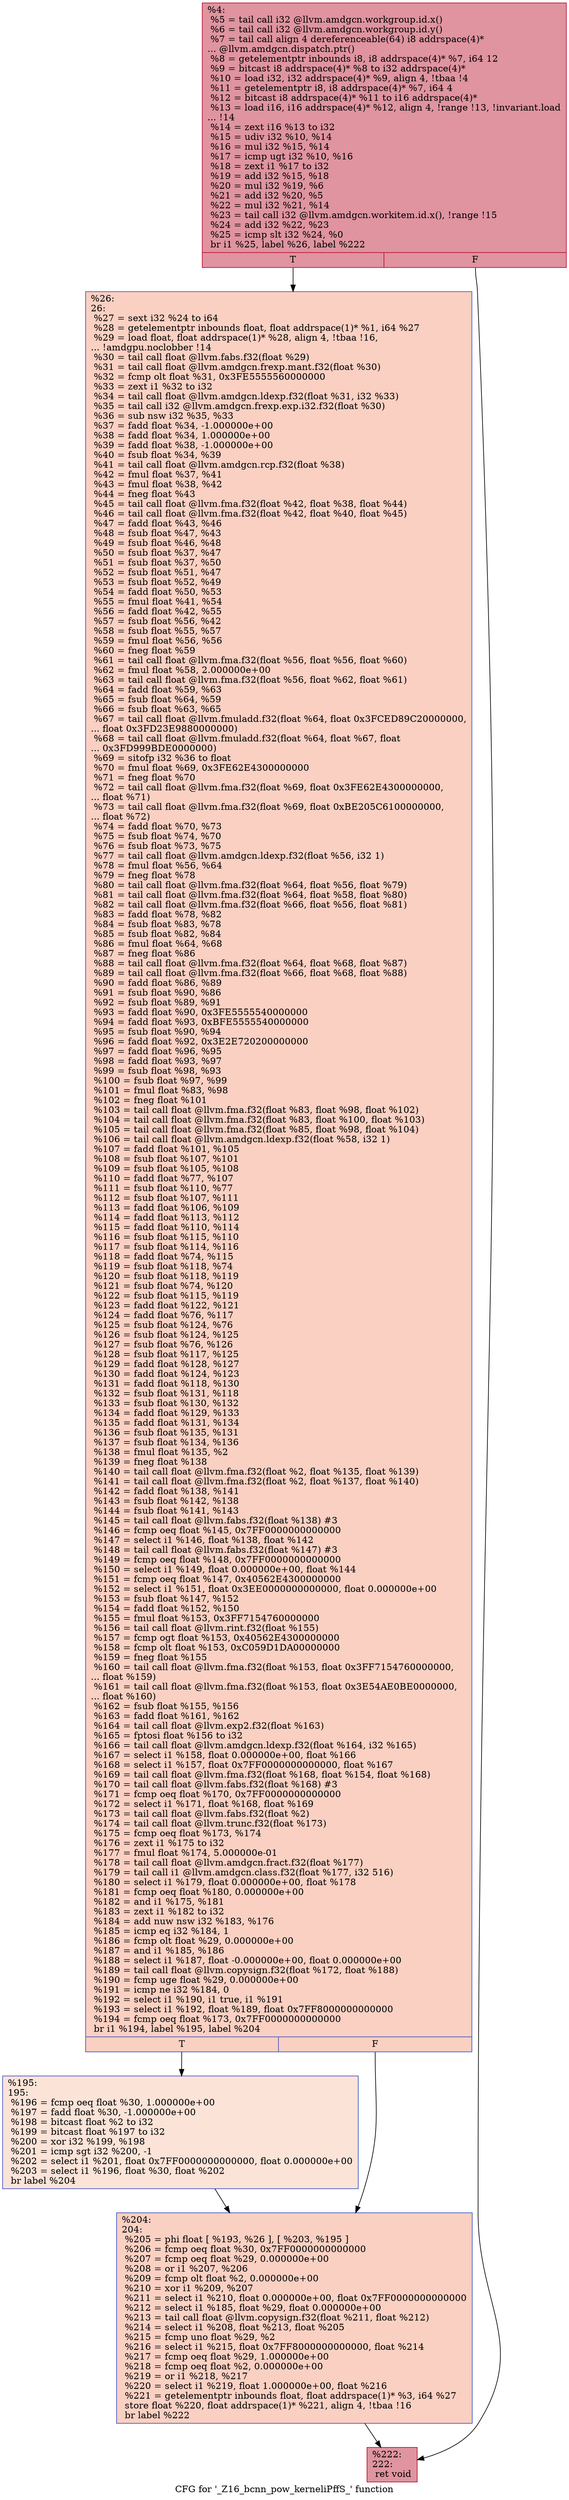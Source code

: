 digraph "CFG for '_Z16_bcnn_pow_kerneliPffS_' function" {
	label="CFG for '_Z16_bcnn_pow_kerneliPffS_' function";

	Node0x54b0bf0 [shape=record,color="#b70d28ff", style=filled, fillcolor="#b70d2870",label="{%4:\l  %5 = tail call i32 @llvm.amdgcn.workgroup.id.x()\l  %6 = tail call i32 @llvm.amdgcn.workgroup.id.y()\l  %7 = tail call align 4 dereferenceable(64) i8 addrspace(4)*\l... @llvm.amdgcn.dispatch.ptr()\l  %8 = getelementptr inbounds i8, i8 addrspace(4)* %7, i64 12\l  %9 = bitcast i8 addrspace(4)* %8 to i32 addrspace(4)*\l  %10 = load i32, i32 addrspace(4)* %9, align 4, !tbaa !4\l  %11 = getelementptr i8, i8 addrspace(4)* %7, i64 4\l  %12 = bitcast i8 addrspace(4)* %11 to i16 addrspace(4)*\l  %13 = load i16, i16 addrspace(4)* %12, align 4, !range !13, !invariant.load\l... !14\l  %14 = zext i16 %13 to i32\l  %15 = udiv i32 %10, %14\l  %16 = mul i32 %15, %14\l  %17 = icmp ugt i32 %10, %16\l  %18 = zext i1 %17 to i32\l  %19 = add i32 %15, %18\l  %20 = mul i32 %19, %6\l  %21 = add i32 %20, %5\l  %22 = mul i32 %21, %14\l  %23 = tail call i32 @llvm.amdgcn.workitem.id.x(), !range !15\l  %24 = add i32 %22, %23\l  %25 = icmp slt i32 %24, %0\l  br i1 %25, label %26, label %222\l|{<s0>T|<s1>F}}"];
	Node0x54b0bf0:s0 -> Node0x54b3470;
	Node0x54b0bf0:s1 -> Node0x54b3500;
	Node0x54b3470 [shape=record,color="#3d50c3ff", style=filled, fillcolor="#f3947570",label="{%26:\l26:                                               \l  %27 = sext i32 %24 to i64\l  %28 = getelementptr inbounds float, float addrspace(1)* %1, i64 %27\l  %29 = load float, float addrspace(1)* %28, align 4, !tbaa !16,\l... !amdgpu.noclobber !14\l  %30 = tail call float @llvm.fabs.f32(float %29)\l  %31 = tail call float @llvm.amdgcn.frexp.mant.f32(float %30)\l  %32 = fcmp olt float %31, 0x3FE5555560000000\l  %33 = zext i1 %32 to i32\l  %34 = tail call float @llvm.amdgcn.ldexp.f32(float %31, i32 %33)\l  %35 = tail call i32 @llvm.amdgcn.frexp.exp.i32.f32(float %30)\l  %36 = sub nsw i32 %35, %33\l  %37 = fadd float %34, -1.000000e+00\l  %38 = fadd float %34, 1.000000e+00\l  %39 = fadd float %38, -1.000000e+00\l  %40 = fsub float %34, %39\l  %41 = tail call float @llvm.amdgcn.rcp.f32(float %38)\l  %42 = fmul float %37, %41\l  %43 = fmul float %38, %42\l  %44 = fneg float %43\l  %45 = tail call float @llvm.fma.f32(float %42, float %38, float %44)\l  %46 = tail call float @llvm.fma.f32(float %42, float %40, float %45)\l  %47 = fadd float %43, %46\l  %48 = fsub float %47, %43\l  %49 = fsub float %46, %48\l  %50 = fsub float %37, %47\l  %51 = fsub float %37, %50\l  %52 = fsub float %51, %47\l  %53 = fsub float %52, %49\l  %54 = fadd float %50, %53\l  %55 = fmul float %41, %54\l  %56 = fadd float %42, %55\l  %57 = fsub float %56, %42\l  %58 = fsub float %55, %57\l  %59 = fmul float %56, %56\l  %60 = fneg float %59\l  %61 = tail call float @llvm.fma.f32(float %56, float %56, float %60)\l  %62 = fmul float %58, 2.000000e+00\l  %63 = tail call float @llvm.fma.f32(float %56, float %62, float %61)\l  %64 = fadd float %59, %63\l  %65 = fsub float %64, %59\l  %66 = fsub float %63, %65\l  %67 = tail call float @llvm.fmuladd.f32(float %64, float 0x3FCED89C20000000,\l... float 0x3FD23E9880000000)\l  %68 = tail call float @llvm.fmuladd.f32(float %64, float %67, float\l... 0x3FD999BDE0000000)\l  %69 = sitofp i32 %36 to float\l  %70 = fmul float %69, 0x3FE62E4300000000\l  %71 = fneg float %70\l  %72 = tail call float @llvm.fma.f32(float %69, float 0x3FE62E4300000000,\l... float %71)\l  %73 = tail call float @llvm.fma.f32(float %69, float 0xBE205C6100000000,\l... float %72)\l  %74 = fadd float %70, %73\l  %75 = fsub float %74, %70\l  %76 = fsub float %73, %75\l  %77 = tail call float @llvm.amdgcn.ldexp.f32(float %56, i32 1)\l  %78 = fmul float %56, %64\l  %79 = fneg float %78\l  %80 = tail call float @llvm.fma.f32(float %64, float %56, float %79)\l  %81 = tail call float @llvm.fma.f32(float %64, float %58, float %80)\l  %82 = tail call float @llvm.fma.f32(float %66, float %56, float %81)\l  %83 = fadd float %78, %82\l  %84 = fsub float %83, %78\l  %85 = fsub float %82, %84\l  %86 = fmul float %64, %68\l  %87 = fneg float %86\l  %88 = tail call float @llvm.fma.f32(float %64, float %68, float %87)\l  %89 = tail call float @llvm.fma.f32(float %66, float %68, float %88)\l  %90 = fadd float %86, %89\l  %91 = fsub float %90, %86\l  %92 = fsub float %89, %91\l  %93 = fadd float %90, 0x3FE5555540000000\l  %94 = fadd float %93, 0xBFE5555540000000\l  %95 = fsub float %90, %94\l  %96 = fadd float %92, 0x3E2E720200000000\l  %97 = fadd float %96, %95\l  %98 = fadd float %93, %97\l  %99 = fsub float %98, %93\l  %100 = fsub float %97, %99\l  %101 = fmul float %83, %98\l  %102 = fneg float %101\l  %103 = tail call float @llvm.fma.f32(float %83, float %98, float %102)\l  %104 = tail call float @llvm.fma.f32(float %83, float %100, float %103)\l  %105 = tail call float @llvm.fma.f32(float %85, float %98, float %104)\l  %106 = tail call float @llvm.amdgcn.ldexp.f32(float %58, i32 1)\l  %107 = fadd float %101, %105\l  %108 = fsub float %107, %101\l  %109 = fsub float %105, %108\l  %110 = fadd float %77, %107\l  %111 = fsub float %110, %77\l  %112 = fsub float %107, %111\l  %113 = fadd float %106, %109\l  %114 = fadd float %113, %112\l  %115 = fadd float %110, %114\l  %116 = fsub float %115, %110\l  %117 = fsub float %114, %116\l  %118 = fadd float %74, %115\l  %119 = fsub float %118, %74\l  %120 = fsub float %118, %119\l  %121 = fsub float %74, %120\l  %122 = fsub float %115, %119\l  %123 = fadd float %122, %121\l  %124 = fadd float %76, %117\l  %125 = fsub float %124, %76\l  %126 = fsub float %124, %125\l  %127 = fsub float %76, %126\l  %128 = fsub float %117, %125\l  %129 = fadd float %128, %127\l  %130 = fadd float %124, %123\l  %131 = fadd float %118, %130\l  %132 = fsub float %131, %118\l  %133 = fsub float %130, %132\l  %134 = fadd float %129, %133\l  %135 = fadd float %131, %134\l  %136 = fsub float %135, %131\l  %137 = fsub float %134, %136\l  %138 = fmul float %135, %2\l  %139 = fneg float %138\l  %140 = tail call float @llvm.fma.f32(float %2, float %135, float %139)\l  %141 = tail call float @llvm.fma.f32(float %2, float %137, float %140)\l  %142 = fadd float %138, %141\l  %143 = fsub float %142, %138\l  %144 = fsub float %141, %143\l  %145 = tail call float @llvm.fabs.f32(float %138) #3\l  %146 = fcmp oeq float %145, 0x7FF0000000000000\l  %147 = select i1 %146, float %138, float %142\l  %148 = tail call float @llvm.fabs.f32(float %147) #3\l  %149 = fcmp oeq float %148, 0x7FF0000000000000\l  %150 = select i1 %149, float 0.000000e+00, float %144\l  %151 = fcmp oeq float %147, 0x40562E4300000000\l  %152 = select i1 %151, float 0x3EE0000000000000, float 0.000000e+00\l  %153 = fsub float %147, %152\l  %154 = fadd float %152, %150\l  %155 = fmul float %153, 0x3FF7154760000000\l  %156 = tail call float @llvm.rint.f32(float %155)\l  %157 = fcmp ogt float %153, 0x40562E4300000000\l  %158 = fcmp olt float %153, 0xC059D1DA00000000\l  %159 = fneg float %155\l  %160 = tail call float @llvm.fma.f32(float %153, float 0x3FF7154760000000,\l... float %159)\l  %161 = tail call float @llvm.fma.f32(float %153, float 0x3E54AE0BE0000000,\l... float %160)\l  %162 = fsub float %155, %156\l  %163 = fadd float %161, %162\l  %164 = tail call float @llvm.exp2.f32(float %163)\l  %165 = fptosi float %156 to i32\l  %166 = tail call float @llvm.amdgcn.ldexp.f32(float %164, i32 %165)\l  %167 = select i1 %158, float 0.000000e+00, float %166\l  %168 = select i1 %157, float 0x7FF0000000000000, float %167\l  %169 = tail call float @llvm.fma.f32(float %168, float %154, float %168)\l  %170 = tail call float @llvm.fabs.f32(float %168) #3\l  %171 = fcmp oeq float %170, 0x7FF0000000000000\l  %172 = select i1 %171, float %168, float %169\l  %173 = tail call float @llvm.fabs.f32(float %2)\l  %174 = tail call float @llvm.trunc.f32(float %173)\l  %175 = fcmp oeq float %173, %174\l  %176 = zext i1 %175 to i32\l  %177 = fmul float %174, 5.000000e-01\l  %178 = tail call float @llvm.amdgcn.fract.f32(float %177)\l  %179 = tail call i1 @llvm.amdgcn.class.f32(float %177, i32 516)\l  %180 = select i1 %179, float 0.000000e+00, float %178\l  %181 = fcmp oeq float %180, 0.000000e+00\l  %182 = and i1 %175, %181\l  %183 = zext i1 %182 to i32\l  %184 = add nuw nsw i32 %183, %176\l  %185 = icmp eq i32 %184, 1\l  %186 = fcmp olt float %29, 0.000000e+00\l  %187 = and i1 %185, %186\l  %188 = select i1 %187, float -0.000000e+00, float 0.000000e+00\l  %189 = tail call float @llvm.copysign.f32(float %172, float %188)\l  %190 = fcmp uge float %29, 0.000000e+00\l  %191 = icmp ne i32 %184, 0\l  %192 = select i1 %190, i1 true, i1 %191\l  %193 = select i1 %192, float %189, float 0x7FF8000000000000\l  %194 = fcmp oeq float %173, 0x7FF0000000000000\l  br i1 %194, label %195, label %204\l|{<s0>T|<s1>F}}"];
	Node0x54b3470:s0 -> Node0x54bd7e0;
	Node0x54b3470:s1 -> Node0x54bd870;
	Node0x54bd7e0 [shape=record,color="#3d50c3ff", style=filled, fillcolor="#f6bfa670",label="{%195:\l195:                                              \l  %196 = fcmp oeq float %30, 1.000000e+00\l  %197 = fadd float %30, -1.000000e+00\l  %198 = bitcast float %2 to i32\l  %199 = bitcast float %197 to i32\l  %200 = xor i32 %199, %198\l  %201 = icmp sgt i32 %200, -1\l  %202 = select i1 %201, float 0x7FF0000000000000, float 0.000000e+00\l  %203 = select i1 %196, float %30, float %202\l  br label %204\l}"];
	Node0x54bd7e0 -> Node0x54bd870;
	Node0x54bd870 [shape=record,color="#3d50c3ff", style=filled, fillcolor="#f3947570",label="{%204:\l204:                                              \l  %205 = phi float [ %193, %26 ], [ %203, %195 ]\l  %206 = fcmp oeq float %30, 0x7FF0000000000000\l  %207 = fcmp oeq float %29, 0.000000e+00\l  %208 = or i1 %207, %206\l  %209 = fcmp olt float %2, 0.000000e+00\l  %210 = xor i1 %209, %207\l  %211 = select i1 %210, float 0.000000e+00, float 0x7FF0000000000000\l  %212 = select i1 %185, float %29, float 0.000000e+00\l  %213 = tail call float @llvm.copysign.f32(float %211, float %212)\l  %214 = select i1 %208, float %213, float %205\l  %215 = fcmp uno float %29, %2\l  %216 = select i1 %215, float 0x7FF8000000000000, float %214\l  %217 = fcmp oeq float %29, 1.000000e+00\l  %218 = fcmp oeq float %2, 0.000000e+00\l  %219 = or i1 %218, %217\l  %220 = select i1 %219, float 1.000000e+00, float %216\l  %221 = getelementptr inbounds float, float addrspace(1)* %3, i64 %27\l  store float %220, float addrspace(1)* %221, align 4, !tbaa !16\l  br label %222\l}"];
	Node0x54bd870 -> Node0x54b3500;
	Node0x54b3500 [shape=record,color="#b70d28ff", style=filled, fillcolor="#b70d2870",label="{%222:\l222:                                              \l  ret void\l}"];
}
